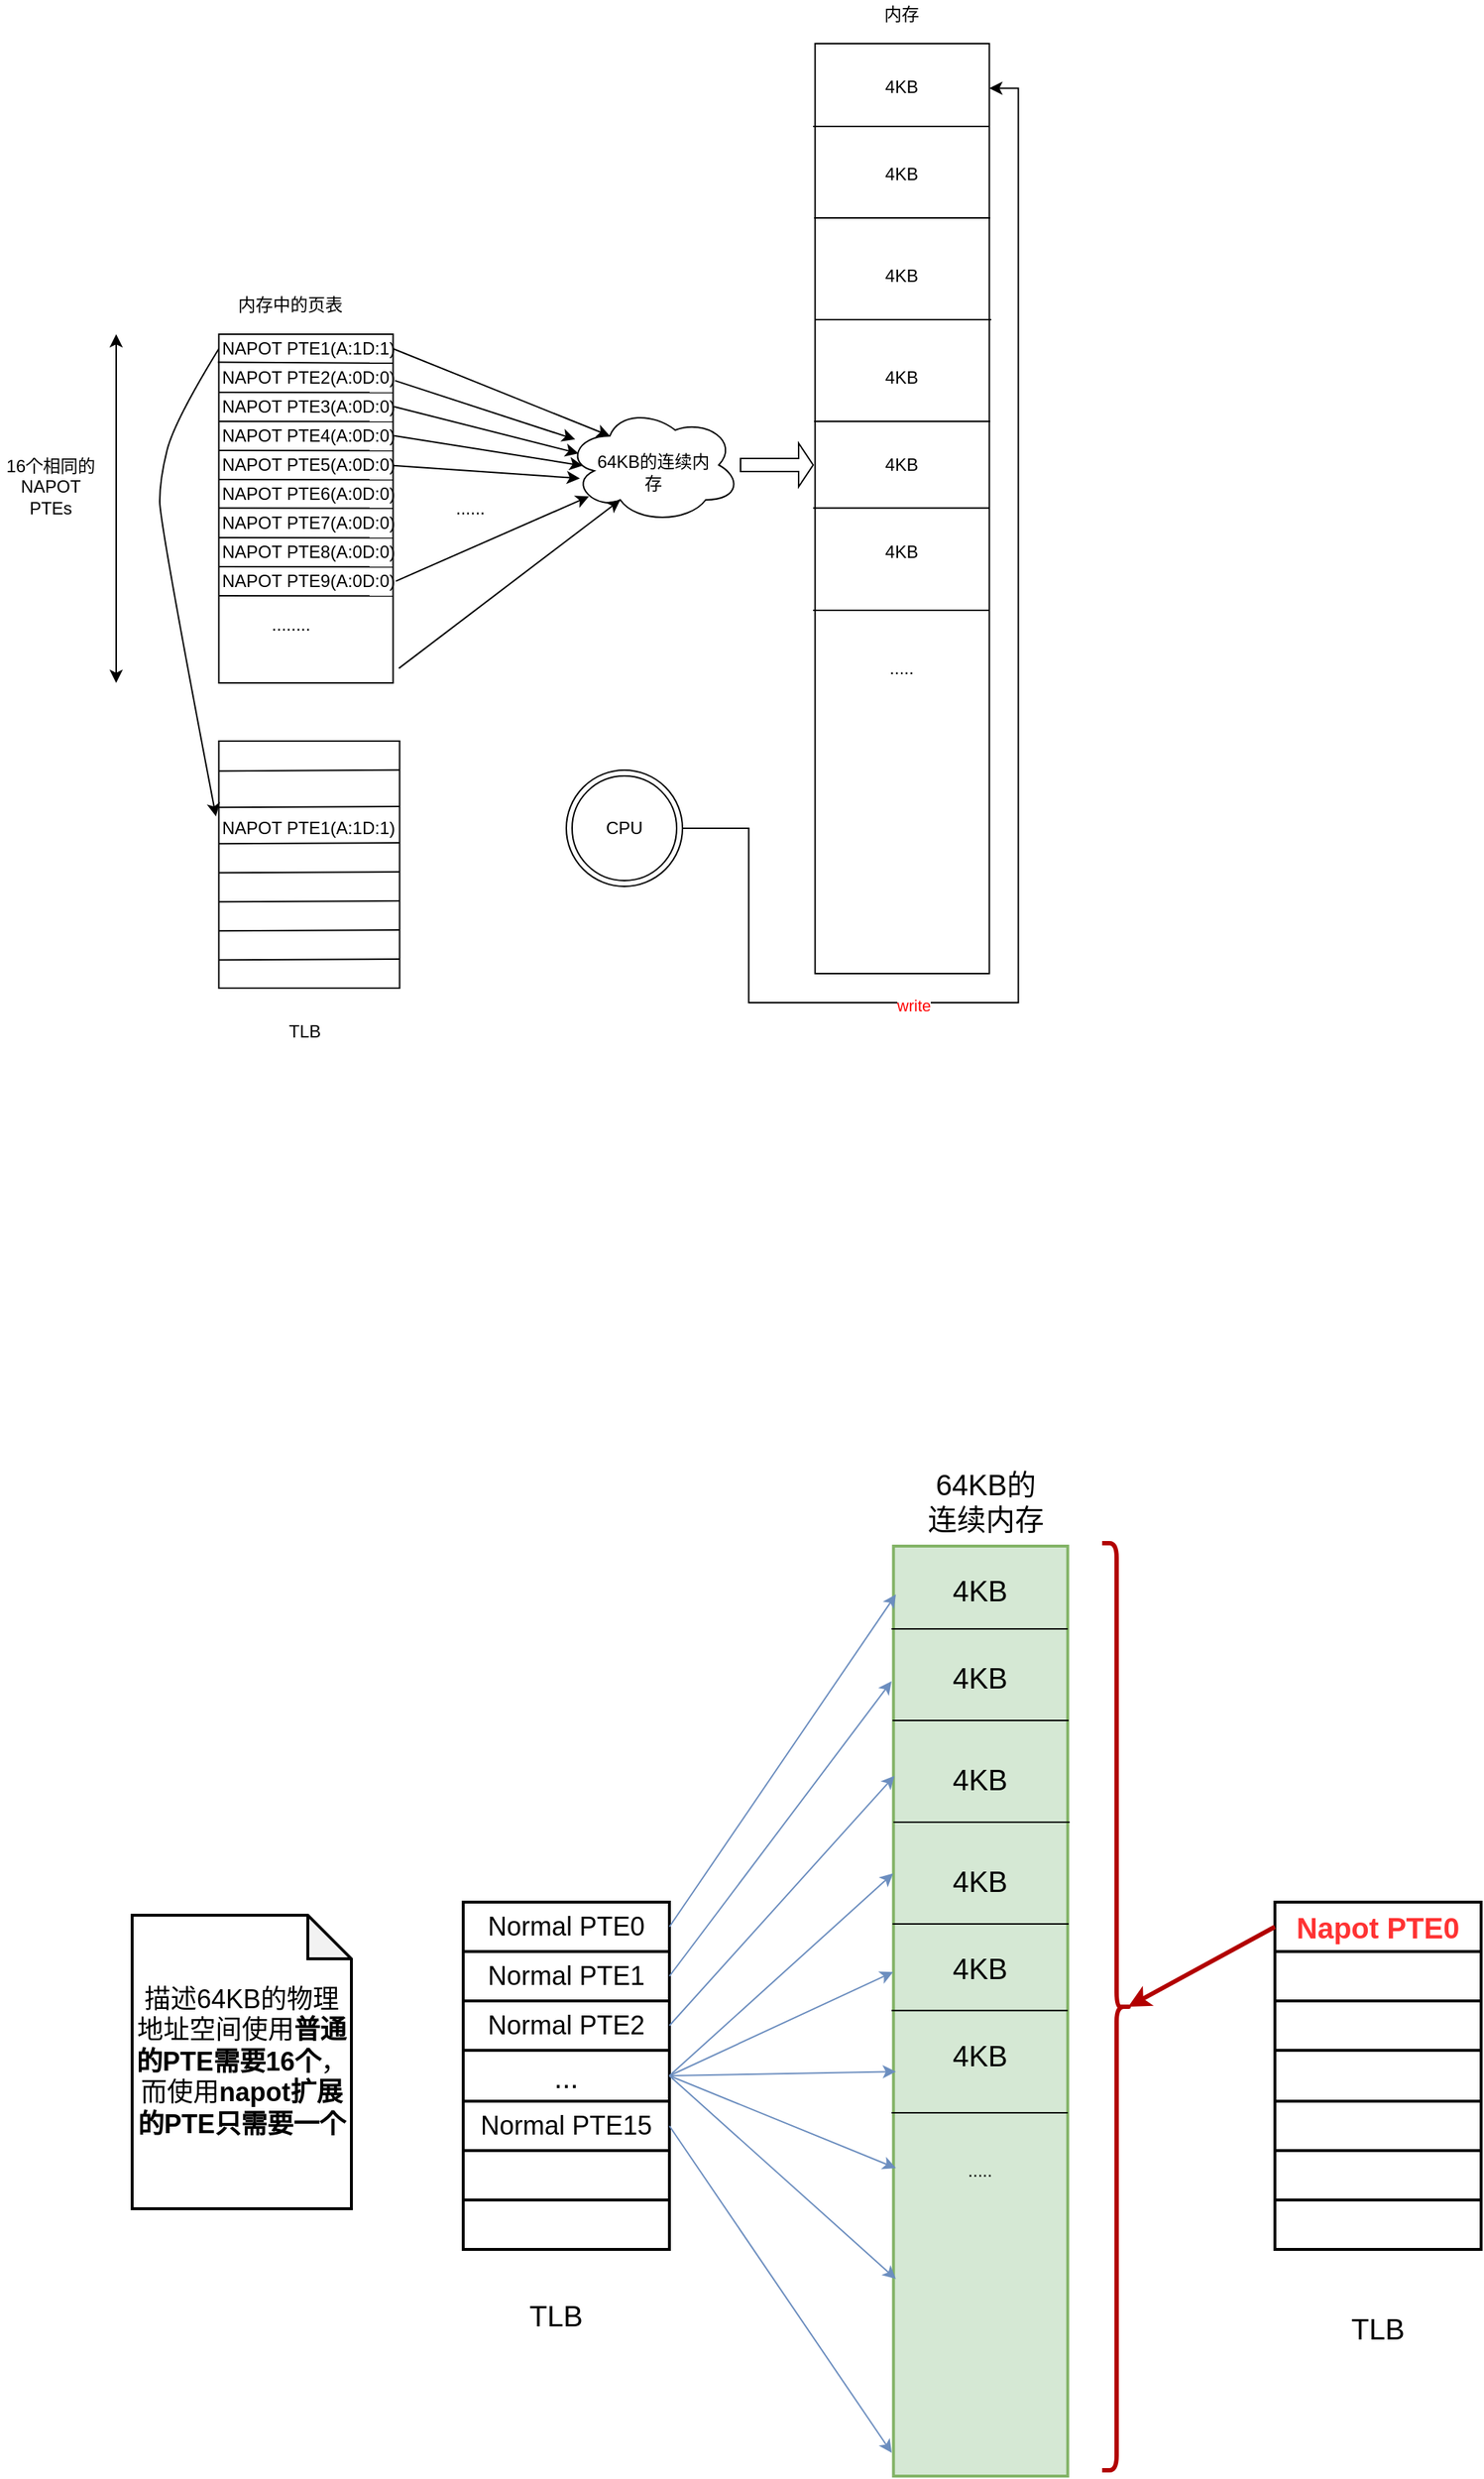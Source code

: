 <mxfile version="14.7.8" type="github">
  <diagram id="uc5Inh4p8IArnTGNV41Y" name="Page-1">
    <mxGraphModel dx="1483" dy="836" grid="0" gridSize="10" guides="1" tooltips="1" connect="1" arrows="1" fold="1" page="1" pageScale="1" pageWidth="2339" pageHeight="3300" math="0" shadow="0">
      <root>
        <mxCell id="0" />
        <mxCell id="1" parent="0" />
        <mxCell id="o9eBtAJIPWO3o0ZU7rO9-1" value="" style="rounded=0;whiteSpace=wrap;html=1;" parent="1" vertex="1">
          <mxGeometry x="200.72" y="260" width="120" height="240" as="geometry" />
        </mxCell>
        <mxCell id="o9eBtAJIPWO3o0ZU7rO9-2" value="" style="rounded=0;whiteSpace=wrap;html=1;" parent="1" vertex="1">
          <mxGeometry x="611.32" y="60" width="120" height="640" as="geometry" />
        </mxCell>
        <mxCell id="o9eBtAJIPWO3o0ZU7rO9-3" value="" style="endArrow=none;html=1;exitX=-0.006;exitY=0.08;exitDx=0;exitDy=0;exitPerimeter=0;entryX=1;entryY=0.083;entryDx=0;entryDy=0;entryPerimeter=0;" parent="1" source="o9eBtAJIPWO3o0ZU7rO9-1" target="o9eBtAJIPWO3o0ZU7rO9-1" edge="1">
          <mxGeometry width="50" height="50" relative="1" as="geometry">
            <mxPoint x="220.72" y="450" as="sourcePoint" />
            <mxPoint x="300.72" y="278" as="targetPoint" />
            <Array as="points" />
          </mxGeometry>
        </mxCell>
        <mxCell id="o9eBtAJIPWO3o0ZU7rO9-4" value="" style="endArrow=none;html=1;exitX=0;exitY=0.105;exitDx=0;exitDy=0;exitPerimeter=0;entryX=1;entryY=0.106;entryDx=0;entryDy=0;entryPerimeter=0;" parent="1" edge="1">
          <mxGeometry width="50" height="50" relative="1" as="geometry">
            <mxPoint x="200.72" y="300" as="sourcePoint" />
            <mxPoint x="320.72" y="300.17" as="targetPoint" />
          </mxGeometry>
        </mxCell>
        <mxCell id="o9eBtAJIPWO3o0ZU7rO9-5" value="" style="endArrow=none;html=1;exitX=0;exitY=0.105;exitDx=0;exitDy=0;exitPerimeter=0;entryX=1;entryY=0.106;entryDx=0;entryDy=0;entryPerimeter=0;" parent="1" edge="1">
          <mxGeometry width="50" height="50" relative="1" as="geometry">
            <mxPoint x="200.72" y="320" as="sourcePoint" />
            <mxPoint x="320.72" y="320.17" as="targetPoint" />
          </mxGeometry>
        </mxCell>
        <mxCell id="o9eBtAJIPWO3o0ZU7rO9-6" value="" style="endArrow=none;html=1;exitX=0;exitY=0.105;exitDx=0;exitDy=0;exitPerimeter=0;entryX=1;entryY=0.106;entryDx=0;entryDy=0;entryPerimeter=0;" parent="1" edge="1">
          <mxGeometry width="50" height="50" relative="1" as="geometry">
            <mxPoint x="200.72" y="340" as="sourcePoint" />
            <mxPoint x="320.72" y="340.17" as="targetPoint" />
          </mxGeometry>
        </mxCell>
        <mxCell id="o9eBtAJIPWO3o0ZU7rO9-7" value="" style="endArrow=none;html=1;exitX=0;exitY=0.105;exitDx=0;exitDy=0;exitPerimeter=0;entryX=1;entryY=0.106;entryDx=0;entryDy=0;entryPerimeter=0;" parent="1" edge="1">
          <mxGeometry width="50" height="50" relative="1" as="geometry">
            <mxPoint x="200.72" y="360" as="sourcePoint" />
            <mxPoint x="320.72" y="360.17" as="targetPoint" />
          </mxGeometry>
        </mxCell>
        <mxCell id="o9eBtAJIPWO3o0ZU7rO9-8" value="" style="endArrow=none;html=1;exitX=0;exitY=0.105;exitDx=0;exitDy=0;exitPerimeter=0;entryX=1;entryY=0.106;entryDx=0;entryDy=0;entryPerimeter=0;" parent="1" edge="1">
          <mxGeometry width="50" height="50" relative="1" as="geometry">
            <mxPoint x="200.72" y="379.58" as="sourcePoint" />
            <mxPoint x="320.72" y="379.75" as="targetPoint" />
          </mxGeometry>
        </mxCell>
        <mxCell id="o9eBtAJIPWO3o0ZU7rO9-9" value="" style="endArrow=none;html=1;exitX=0;exitY=0.105;exitDx=0;exitDy=0;exitPerimeter=0;entryX=1;entryY=0.106;entryDx=0;entryDy=0;entryPerimeter=0;" parent="1" edge="1">
          <mxGeometry width="50" height="50" relative="1" as="geometry">
            <mxPoint x="200.72" y="400" as="sourcePoint" />
            <mxPoint x="320.72" y="400.17" as="targetPoint" />
          </mxGeometry>
        </mxCell>
        <mxCell id="o9eBtAJIPWO3o0ZU7rO9-10" value="" style="endArrow=none;html=1;exitX=0;exitY=0.105;exitDx=0;exitDy=0;exitPerimeter=0;entryX=1;entryY=0.106;entryDx=0;entryDy=0;entryPerimeter=0;" parent="1" edge="1">
          <mxGeometry width="50" height="50" relative="1" as="geometry">
            <mxPoint x="200.72" y="420" as="sourcePoint" />
            <mxPoint x="320.72" y="420.17" as="targetPoint" />
          </mxGeometry>
        </mxCell>
        <mxCell id="o9eBtAJIPWO3o0ZU7rO9-11" value="" style="endArrow=none;html=1;exitX=0;exitY=0.105;exitDx=0;exitDy=0;exitPerimeter=0;entryX=1;entryY=0.106;entryDx=0;entryDy=0;entryPerimeter=0;" parent="1" edge="1">
          <mxGeometry width="50" height="50" relative="1" as="geometry">
            <mxPoint x="200.72" y="440" as="sourcePoint" />
            <mxPoint x="320.72" y="440.17" as="targetPoint" />
          </mxGeometry>
        </mxCell>
        <mxCell id="o9eBtAJIPWO3o0ZU7rO9-13" value="" style="endArrow=none;html=1;entryX=1;entryY=0.089;entryDx=0;entryDy=0;entryPerimeter=0;exitX=-0.011;exitY=0.089;exitDx=0;exitDy=0;exitPerimeter=0;" parent="1" source="o9eBtAJIPWO3o0ZU7rO9-2" target="o9eBtAJIPWO3o0ZU7rO9-2" edge="1">
          <mxGeometry width="50" height="50" relative="1" as="geometry">
            <mxPoint x="631.32" y="150" as="sourcePoint" />
            <mxPoint x="681.32" y="100" as="targetPoint" />
          </mxGeometry>
        </mxCell>
        <mxCell id="o9eBtAJIPWO3o0ZU7rO9-14" value="" style="endArrow=none;html=1;entryX=1;entryY=0.089;entryDx=0;entryDy=0;entryPerimeter=0;exitX=-0.011;exitY=0.089;exitDx=0;exitDy=0;exitPerimeter=0;" parent="1" edge="1">
          <mxGeometry width="50" height="50" relative="1" as="geometry">
            <mxPoint x="610.66" y="180.0" as="sourcePoint" />
            <mxPoint x="731.98" y="180.0" as="targetPoint" />
          </mxGeometry>
        </mxCell>
        <mxCell id="o9eBtAJIPWO3o0ZU7rO9-15" value="" style="endArrow=none;html=1;entryX=1;entryY=0.089;entryDx=0;entryDy=0;entryPerimeter=0;exitX=-0.011;exitY=0.089;exitDx=0;exitDy=0;exitPerimeter=0;" parent="1" edge="1">
          <mxGeometry width="50" height="50" relative="1" as="geometry">
            <mxPoint x="611.32" y="250.0" as="sourcePoint" />
            <mxPoint x="732.64" y="250.0" as="targetPoint" />
          </mxGeometry>
        </mxCell>
        <mxCell id="o9eBtAJIPWO3o0ZU7rO9-16" value="" style="endArrow=none;html=1;entryX=1;entryY=0.089;entryDx=0;entryDy=0;entryPerimeter=0;exitX=-0.011;exitY=0.089;exitDx=0;exitDy=0;exitPerimeter=0;" parent="1" edge="1">
          <mxGeometry width="50" height="50" relative="1" as="geometry">
            <mxPoint x="610.66" y="320.0" as="sourcePoint" />
            <mxPoint x="731.98" y="320.0" as="targetPoint" />
          </mxGeometry>
        </mxCell>
        <mxCell id="o9eBtAJIPWO3o0ZU7rO9-17" value="" style="endArrow=none;html=1;entryX=1;entryY=0.089;entryDx=0;entryDy=0;entryPerimeter=0;exitX=-0.011;exitY=0.089;exitDx=0;exitDy=0;exitPerimeter=0;" parent="1" edge="1">
          <mxGeometry width="50" height="50" relative="1" as="geometry">
            <mxPoint x="610.0" y="379.58" as="sourcePoint" />
            <mxPoint x="731.32" y="379.58" as="targetPoint" />
          </mxGeometry>
        </mxCell>
        <mxCell id="o9eBtAJIPWO3o0ZU7rO9-18" value="" style="endArrow=none;html=1;entryX=1;entryY=0.089;entryDx=0;entryDy=0;entryPerimeter=0;exitX=-0.011;exitY=0.089;exitDx=0;exitDy=0;exitPerimeter=0;" parent="1" edge="1">
          <mxGeometry width="50" height="50" relative="1" as="geometry">
            <mxPoint x="610.0" y="450.0" as="sourcePoint" />
            <mxPoint x="731.32" y="450.0" as="targetPoint" />
          </mxGeometry>
        </mxCell>
        <mxCell id="o9eBtAJIPWO3o0ZU7rO9-19" value="" style="endArrow=classic;html=1;entryX=0.25;entryY=0.25;entryDx=0;entryDy=0;entryPerimeter=0;" parent="1" target="o9eBtAJIPWO3o0ZU7rO9-80" edge="1">
          <mxGeometry width="50" height="50" relative="1" as="geometry">
            <mxPoint x="320.72" y="270" as="sourcePoint" />
            <mxPoint x="439" y="330" as="targetPoint" />
          </mxGeometry>
        </mxCell>
        <mxCell id="o9eBtAJIPWO3o0ZU7rO9-20" value="" style="endArrow=classic;html=1;exitX=1.011;exitY=0.133;exitDx=0;exitDy=0;exitPerimeter=0;" parent="1" source="o9eBtAJIPWO3o0ZU7rO9-1" target="o9eBtAJIPWO3o0ZU7rO9-80" edge="1">
          <mxGeometry width="50" height="50" relative="1" as="geometry">
            <mxPoint x="250.72" y="726.72" as="sourcePoint" />
            <mxPoint x="430" y="350" as="targetPoint" />
          </mxGeometry>
        </mxCell>
        <mxCell id="o9eBtAJIPWO3o0ZU7rO9-21" value="" style="endArrow=classic;html=1;exitX=1.006;exitY=0.208;exitDx=0;exitDy=0;exitPerimeter=0;entryX=0.07;entryY=0.4;entryDx=0;entryDy=0;entryPerimeter=0;" parent="1" source="o9eBtAJIPWO3o0ZU7rO9-1" target="o9eBtAJIPWO3o0ZU7rO9-80" edge="1">
          <mxGeometry width="50" height="50" relative="1" as="geometry">
            <mxPoint x="332.04" y="301.92" as="sourcePoint" />
            <mxPoint x="420" y="350" as="targetPoint" />
          </mxGeometry>
        </mxCell>
        <mxCell id="o9eBtAJIPWO3o0ZU7rO9-22" value="" style="endArrow=classic;html=1;exitX=1.006;exitY=0.208;exitDx=0;exitDy=0;exitPerimeter=0;entryX=0.094;entryY=0.506;entryDx=0;entryDy=0;entryPerimeter=0;" parent="1" target="o9eBtAJIPWO3o0ZU7rO9-80" edge="1">
          <mxGeometry width="50" height="50" relative="1" as="geometry">
            <mxPoint x="321.44" y="329.92" as="sourcePoint" />
            <mxPoint x="400" y="350" as="targetPoint" />
          </mxGeometry>
        </mxCell>
        <mxCell id="o9eBtAJIPWO3o0ZU7rO9-23" value="" style="endArrow=classic;html=1;exitX=1.006;exitY=0.208;exitDx=0;exitDy=0;exitPerimeter=0;entryX=0.078;entryY=0.615;entryDx=0;entryDy=0;entryPerimeter=0;" parent="1" target="o9eBtAJIPWO3o0ZU7rO9-80" edge="1">
          <mxGeometry width="50" height="50" relative="1" as="geometry">
            <mxPoint x="320.72" y="350.4" as="sourcePoint" />
            <mxPoint x="437.72" y="350" as="targetPoint" />
          </mxGeometry>
        </mxCell>
        <mxCell id="o9eBtAJIPWO3o0ZU7rO9-24" value="4KB" style="text;html=1;strokeColor=none;fillColor=none;align=center;verticalAlign=middle;whiteSpace=wrap;rounded=0;" parent="1" vertex="1">
          <mxGeometry x="651.32" y="80" width="40" height="20" as="geometry" />
        </mxCell>
        <mxCell id="o9eBtAJIPWO3o0ZU7rO9-26" value="4KB" style="text;html=1;strokeColor=none;fillColor=none;align=center;verticalAlign=middle;whiteSpace=wrap;rounded=0;" parent="1" vertex="1">
          <mxGeometry x="651.32" y="140" width="40" height="20" as="geometry" />
        </mxCell>
        <mxCell id="o9eBtAJIPWO3o0ZU7rO9-27" value="4KB" style="text;html=1;strokeColor=none;fillColor=none;align=center;verticalAlign=middle;whiteSpace=wrap;rounded=0;" parent="1" vertex="1">
          <mxGeometry x="651.32" y="210" width="40" height="20" as="geometry" />
        </mxCell>
        <mxCell id="o9eBtAJIPWO3o0ZU7rO9-28" value="4KB" style="text;html=1;strokeColor=none;fillColor=none;align=center;verticalAlign=middle;whiteSpace=wrap;rounded=0;" parent="1" vertex="1">
          <mxGeometry x="651.32" y="280" width="40" height="20" as="geometry" />
        </mxCell>
        <mxCell id="o9eBtAJIPWO3o0ZU7rO9-29" value="4KB" style="text;html=1;strokeColor=none;fillColor=none;align=center;verticalAlign=middle;whiteSpace=wrap;rounded=0;" parent="1" vertex="1">
          <mxGeometry x="651.32" y="340" width="40" height="20" as="geometry" />
        </mxCell>
        <mxCell id="o9eBtAJIPWO3o0ZU7rO9-30" value="4KB" style="text;html=1;strokeColor=none;fillColor=none;align=center;verticalAlign=middle;whiteSpace=wrap;rounded=0;" parent="1" vertex="1">
          <mxGeometry x="651.32" y="400" width="40" height="20" as="geometry" />
        </mxCell>
        <mxCell id="o9eBtAJIPWO3o0ZU7rO9-31" value="....." style="text;html=1;strokeColor=none;fillColor=none;align=center;verticalAlign=middle;whiteSpace=wrap;rounded=0;" parent="1" vertex="1">
          <mxGeometry x="651.32" y="480" width="40" height="20" as="geometry" />
        </mxCell>
        <mxCell id="o9eBtAJIPWO3o0ZU7rO9-32" value="NAPOT PTE1(A:1D:1)" style="text;html=1;strokeColor=none;fillColor=none;align=left;verticalAlign=middle;whiteSpace=wrap;rounded=0;" parent="1" vertex="1">
          <mxGeometry x="200.72" y="260" width="189.28" height="20" as="geometry" />
        </mxCell>
        <mxCell id="o9eBtAJIPWO3o0ZU7rO9-33" value="&lt;span&gt;NAPOT PTE2(A:0D:0)&lt;/span&gt;" style="text;html=1;strokeColor=none;fillColor=none;align=left;verticalAlign=middle;whiteSpace=wrap;rounded=0;" parent="1" vertex="1">
          <mxGeometry x="200.72" y="280" width="219.28" height="20" as="geometry" />
        </mxCell>
        <mxCell id="o9eBtAJIPWO3o0ZU7rO9-43" value="........" style="text;html=1;strokeColor=none;fillColor=none;align=center;verticalAlign=middle;whiteSpace=wrap;rounded=0;" parent="1" vertex="1">
          <mxGeometry x="200.72" y="450" width="99.28" height="20" as="geometry" />
        </mxCell>
        <mxCell id="o9eBtAJIPWO3o0ZU7rO9-45" value="" style="endArrow=classic;startArrow=classic;html=1;" parent="1" edge="1">
          <mxGeometry width="50" height="50" relative="1" as="geometry">
            <mxPoint x="130" y="500" as="sourcePoint" />
            <mxPoint x="130" y="260" as="targetPoint" />
          </mxGeometry>
        </mxCell>
        <mxCell id="o9eBtAJIPWO3o0ZU7rO9-46" value="16个相同的NAPOT PTEs" style="text;html=1;strokeColor=none;fillColor=none;align=center;verticalAlign=middle;whiteSpace=wrap;rounded=0;" parent="1" vertex="1">
          <mxGeometry x="50" y="330" width="70" height="70" as="geometry" />
        </mxCell>
        <mxCell id="o9eBtAJIPWO3o0ZU7rO9-47" value="" style="rounded=0;whiteSpace=wrap;html=1;" parent="1" vertex="1">
          <mxGeometry x="200.72" y="540" width="124.5" height="170" as="geometry" />
        </mxCell>
        <mxCell id="o9eBtAJIPWO3o0ZU7rO9-48" value="内存中的页表" style="text;html=1;strokeColor=none;fillColor=none;align=center;verticalAlign=middle;whiteSpace=wrap;rounded=0;" parent="1" vertex="1">
          <mxGeometry x="210.36" y="230" width="80" height="20" as="geometry" />
        </mxCell>
        <mxCell id="o9eBtAJIPWO3o0ZU7rO9-49" value="内存" style="text;html=1;strokeColor=none;fillColor=none;align=center;verticalAlign=middle;whiteSpace=wrap;rounded=0;" parent="1" vertex="1">
          <mxGeometry x="631.32" y="30" width="80" height="20" as="geometry" />
        </mxCell>
        <mxCell id="o9eBtAJIPWO3o0ZU7rO9-50" value="TLB" style="text;html=1;strokeColor=none;fillColor=none;align=center;verticalAlign=middle;whiteSpace=wrap;rounded=0;" parent="1" vertex="1">
          <mxGeometry x="220" y="730" width="80" height="20" as="geometry" />
        </mxCell>
        <mxCell id="o9eBtAJIPWO3o0ZU7rO9-51" value="" style="curved=1;endArrow=classic;html=1;entryX=-0.016;entryY=0.305;entryDx=0;entryDy=0;entryPerimeter=0;exitX=0;exitY=0.5;exitDx=0;exitDy=0;" parent="1" source="o9eBtAJIPWO3o0ZU7rO9-32" target="o9eBtAJIPWO3o0ZU7rO9-47" edge="1">
          <mxGeometry width="50" height="50" relative="1" as="geometry">
            <mxPoint x="160" y="290" as="sourcePoint" />
            <mxPoint x="400" y="420" as="targetPoint" />
            <Array as="points">
              <mxPoint x="170" y="320" />
              <mxPoint x="160" y="360" />
              <mxPoint x="160" y="390" />
            </Array>
          </mxGeometry>
        </mxCell>
        <mxCell id="o9eBtAJIPWO3o0ZU7rO9-54" value="" style="endArrow=none;html=1;exitX=0;exitY=0.121;exitDx=0;exitDy=0;exitPerimeter=0;entryX=1.001;entryY=0.117;entryDx=0;entryDy=0;entryPerimeter=0;" parent="1" source="o9eBtAJIPWO3o0ZU7rO9-47" target="o9eBtAJIPWO3o0ZU7rO9-47" edge="1">
          <mxGeometry width="50" height="50" relative="1" as="geometry">
            <mxPoint x="210" y="620" as="sourcePoint" />
            <mxPoint x="260" y="570" as="targetPoint" />
          </mxGeometry>
        </mxCell>
        <mxCell id="o9eBtAJIPWO3o0ZU7rO9-55" value="" style="endArrow=none;html=1;exitX=0;exitY=0.121;exitDx=0;exitDy=0;exitPerimeter=0;entryX=1.001;entryY=0.117;entryDx=0;entryDy=0;entryPerimeter=0;" parent="1" edge="1">
          <mxGeometry width="50" height="50" relative="1" as="geometry">
            <mxPoint x="200.72" y="585.68" as="sourcePoint" />
            <mxPoint x="325.345" y="585.0" as="targetPoint" />
          </mxGeometry>
        </mxCell>
        <mxCell id="o9eBtAJIPWO3o0ZU7rO9-56" value="" style="endArrow=none;html=1;exitX=0;exitY=0.121;exitDx=0;exitDy=0;exitPerimeter=0;entryX=1.001;entryY=0.117;entryDx=0;entryDy=0;entryPerimeter=0;" parent="1" edge="1">
          <mxGeometry width="50" height="50" relative="1" as="geometry">
            <mxPoint x="200.72" y="610.68" as="sourcePoint" />
            <mxPoint x="325.345" y="610.0" as="targetPoint" />
          </mxGeometry>
        </mxCell>
        <mxCell id="o9eBtAJIPWO3o0ZU7rO9-57" value="" style="endArrow=none;html=1;exitX=0;exitY=0.121;exitDx=0;exitDy=0;exitPerimeter=0;entryX=1.001;entryY=0.117;entryDx=0;entryDy=0;entryPerimeter=0;" parent="1" edge="1">
          <mxGeometry width="50" height="50" relative="1" as="geometry">
            <mxPoint x="200.72" y="630.68" as="sourcePoint" />
            <mxPoint x="325.345" y="630.0" as="targetPoint" />
          </mxGeometry>
        </mxCell>
        <mxCell id="o9eBtAJIPWO3o0ZU7rO9-58" value="" style="endArrow=none;html=1;exitX=0;exitY=0.121;exitDx=0;exitDy=0;exitPerimeter=0;entryX=1.001;entryY=0.117;entryDx=0;entryDy=0;entryPerimeter=0;" parent="1" edge="1">
          <mxGeometry width="50" height="50" relative="1" as="geometry">
            <mxPoint x="200.72" y="650.68" as="sourcePoint" />
            <mxPoint x="325.345" y="650.0" as="targetPoint" />
          </mxGeometry>
        </mxCell>
        <mxCell id="o9eBtAJIPWO3o0ZU7rO9-59" value="" style="endArrow=none;html=1;exitX=0;exitY=0.121;exitDx=0;exitDy=0;exitPerimeter=0;entryX=1.001;entryY=0.117;entryDx=0;entryDy=0;entryPerimeter=0;" parent="1" edge="1">
          <mxGeometry width="50" height="50" relative="1" as="geometry">
            <mxPoint x="200.72" y="670.68" as="sourcePoint" />
            <mxPoint x="325.345" y="670.0" as="targetPoint" />
          </mxGeometry>
        </mxCell>
        <mxCell id="o9eBtAJIPWO3o0ZU7rO9-60" value="" style="endArrow=none;html=1;exitX=0;exitY=0.121;exitDx=0;exitDy=0;exitPerimeter=0;entryX=1.001;entryY=0.117;entryDx=0;entryDy=0;entryPerimeter=0;" parent="1" edge="1">
          <mxGeometry width="50" height="50" relative="1" as="geometry">
            <mxPoint x="200.72" y="690.68" as="sourcePoint" />
            <mxPoint x="325.345" y="690.0" as="targetPoint" />
          </mxGeometry>
        </mxCell>
        <mxCell id="o9eBtAJIPWO3o0ZU7rO9-80" value="" style="ellipse;shape=cloud;whiteSpace=wrap;html=1;" parent="1" vertex="1">
          <mxGeometry x="440" y="310" width="120" height="80" as="geometry" />
        </mxCell>
        <mxCell id="o9eBtAJIPWO3o0ZU7rO9-63" value="64KB的连续内存" style="text;html=1;strokeColor=none;fillColor=none;align=center;verticalAlign=middle;whiteSpace=wrap;rounded=0;" parent="1" vertex="1">
          <mxGeometry x="455" y="340" width="90" height="30" as="geometry" />
        </mxCell>
        <mxCell id="o9eBtAJIPWO3o0ZU7rO9-81" value="" style="shape=singleArrow;whiteSpace=wrap;html=1;" parent="1" vertex="1">
          <mxGeometry x="560" y="335" width="50" height="30" as="geometry" />
        </mxCell>
        <mxCell id="o9eBtAJIPWO3o0ZU7rO9-82" value="" style="endArrow=classic;html=1;exitX=1.016;exitY=0.708;exitDx=0;exitDy=0;exitPerimeter=0;entryX=0.13;entryY=0.77;entryDx=0;entryDy=0;entryPerimeter=0;" parent="1" source="o9eBtAJIPWO3o0ZU7rO9-1" target="o9eBtAJIPWO3o0ZU7rO9-80" edge="1">
          <mxGeometry width="50" height="50" relative="1" as="geometry">
            <mxPoint x="330" y="500" as="sourcePoint" />
            <mxPoint x="380" y="450" as="targetPoint" />
          </mxGeometry>
        </mxCell>
        <mxCell id="o9eBtAJIPWO3o0ZU7rO9-83" value="" style="endArrow=classic;html=1;exitX=1.033;exitY=0.958;exitDx=0;exitDy=0;exitPerimeter=0;entryX=0.31;entryY=0.8;entryDx=0;entryDy=0;entryPerimeter=0;" parent="1" source="o9eBtAJIPWO3o0ZU7rO9-1" target="o9eBtAJIPWO3o0ZU7rO9-80" edge="1">
          <mxGeometry width="50" height="50" relative="1" as="geometry">
            <mxPoint x="370" y="510" as="sourcePoint" />
            <mxPoint x="420" y="460" as="targetPoint" />
          </mxGeometry>
        </mxCell>
        <mxCell id="o9eBtAJIPWO3o0ZU7rO9-84" value="......" style="text;html=1;strokeColor=none;fillColor=none;align=center;verticalAlign=middle;whiteSpace=wrap;rounded=0;" parent="1" vertex="1">
          <mxGeometry x="334" y="370" width="80" height="20" as="geometry" />
        </mxCell>
        <mxCell id="o9eBtAJIPWO3o0ZU7rO9-85" value="NAPOT PTE3(A:0D:0)" style="text;html=1;strokeColor=none;fillColor=none;align=left;verticalAlign=middle;whiteSpace=wrap;rounded=0;" parent="1" vertex="1">
          <mxGeometry x="200.72" y="300" width="219.28" height="20" as="geometry" />
        </mxCell>
        <mxCell id="o9eBtAJIPWO3o0ZU7rO9-86" value="NAPOT PTE4(A:0D:0)" style="text;html=1;strokeColor=none;fillColor=none;align=left;verticalAlign=middle;whiteSpace=wrap;rounded=0;" parent="1" vertex="1">
          <mxGeometry x="200.72" y="320" width="219.28" height="20" as="geometry" />
        </mxCell>
        <mxCell id="o9eBtAJIPWO3o0ZU7rO9-87" value="NAPOT PTE5(A:0D:0)" style="text;html=1;strokeColor=none;fillColor=none;align=left;verticalAlign=middle;whiteSpace=wrap;rounded=0;" parent="1" vertex="1">
          <mxGeometry x="200.72" y="340" width="219.28" height="20" as="geometry" />
        </mxCell>
        <mxCell id="o9eBtAJIPWO3o0ZU7rO9-88" value="NAPOT PTE6(A:0D:0)" style="text;html=1;strokeColor=none;fillColor=none;align=left;verticalAlign=middle;whiteSpace=wrap;rounded=0;" parent="1" vertex="1">
          <mxGeometry x="200.72" y="360" width="219.28" height="20" as="geometry" />
        </mxCell>
        <mxCell id="o9eBtAJIPWO3o0ZU7rO9-89" value="NAPOT PTE7(A:0D:0)" style="text;html=1;strokeColor=none;fillColor=none;align=left;verticalAlign=middle;whiteSpace=wrap;rounded=0;" parent="1" vertex="1">
          <mxGeometry x="200.72" y="380" width="219.28" height="20" as="geometry" />
        </mxCell>
        <mxCell id="o9eBtAJIPWO3o0ZU7rO9-90" value="NAPOT PTE8(A:0D:0)" style="text;html=1;strokeColor=none;fillColor=none;align=left;verticalAlign=middle;whiteSpace=wrap;rounded=0;" parent="1" vertex="1">
          <mxGeometry x="200.72" y="400" width="219.28" height="20" as="geometry" />
        </mxCell>
        <mxCell id="o9eBtAJIPWO3o0ZU7rO9-91" value="NAPOT PTE9(A:0D:0)" style="text;html=1;strokeColor=none;fillColor=none;align=left;verticalAlign=middle;whiteSpace=wrap;rounded=0;" parent="1" vertex="1">
          <mxGeometry x="200.72" y="420" width="219.28" height="20" as="geometry" />
        </mxCell>
        <mxCell id="o9eBtAJIPWO3o0ZU7rO9-92" value="&lt;span&gt;NAPOT PTE1(A:1D:1)&lt;/span&gt;" style="text;html=1;strokeColor=none;fillColor=none;align=left;verticalAlign=middle;whiteSpace=wrap;rounded=0;" parent="1" vertex="1">
          <mxGeometry x="200.72" y="590" width="219.28" height="20" as="geometry" />
        </mxCell>
        <mxCell id="o9eBtAJIPWO3o0ZU7rO9-94" style="edgeStyle=orthogonalEdgeStyle;rounded=0;orthogonalLoop=1;jettySize=auto;html=1;exitX=1;exitY=0.5;exitDx=0;exitDy=0;entryX=1;entryY=0.048;entryDx=0;entryDy=0;entryPerimeter=0;" parent="1" source="o9eBtAJIPWO3o0ZU7rO9-93" target="o9eBtAJIPWO3o0ZU7rO9-2" edge="1">
          <mxGeometry relative="1" as="geometry" />
        </mxCell>
        <mxCell id="o9eBtAJIPWO3o0ZU7rO9-95" value="write" style="edgeLabel;html=1;align=center;verticalAlign=middle;resizable=0;points=[];fontColor=#FF0000;" parent="o9eBtAJIPWO3o0ZU7rO9-94" vertex="1" connectable="0">
          <mxGeometry x="-0.442" y="-2" relative="1" as="geometry">
            <mxPoint as="offset" />
          </mxGeometry>
        </mxCell>
        <mxCell id="o9eBtAJIPWO3o0ZU7rO9-93" value="CPU" style="ellipse;shape=doubleEllipse;whiteSpace=wrap;html=1;aspect=fixed;" parent="1" vertex="1">
          <mxGeometry x="440" y="560" width="80" height="80" as="geometry" />
        </mxCell>
        <mxCell id="tdwPlaa_u7U4kU1DZMBL-23" value="" style="rounded=0;whiteSpace=wrap;html=1;fillColor=#d5e8d4;strokeColor=#82b366;strokeWidth=2;" parent="1" vertex="1">
          <mxGeometry x="665.32" y="1094" width="120" height="640" as="geometry" />
        </mxCell>
        <mxCell id="tdwPlaa_u7U4kU1DZMBL-24" value="" style="endArrow=none;html=1;entryX=1;entryY=0.089;entryDx=0;entryDy=0;entryPerimeter=0;exitX=-0.011;exitY=0.089;exitDx=0;exitDy=0;exitPerimeter=0;" parent="1" source="tdwPlaa_u7U4kU1DZMBL-23" target="tdwPlaa_u7U4kU1DZMBL-23" edge="1">
          <mxGeometry width="50" height="50" relative="1" as="geometry">
            <mxPoint x="685.32" y="1184" as="sourcePoint" />
            <mxPoint x="735.32" y="1134" as="targetPoint" />
          </mxGeometry>
        </mxCell>
        <mxCell id="tdwPlaa_u7U4kU1DZMBL-25" value="" style="endArrow=none;html=1;entryX=1;entryY=0.089;entryDx=0;entryDy=0;entryPerimeter=0;exitX=-0.011;exitY=0.089;exitDx=0;exitDy=0;exitPerimeter=0;" parent="1" edge="1">
          <mxGeometry width="50" height="50" relative="1" as="geometry">
            <mxPoint x="664.66" y="1214" as="sourcePoint" />
            <mxPoint x="785.98" y="1214" as="targetPoint" />
          </mxGeometry>
        </mxCell>
        <mxCell id="tdwPlaa_u7U4kU1DZMBL-26" value="" style="endArrow=none;html=1;entryX=1;entryY=0.089;entryDx=0;entryDy=0;entryPerimeter=0;exitX=-0.011;exitY=0.089;exitDx=0;exitDy=0;exitPerimeter=0;" parent="1" edge="1">
          <mxGeometry width="50" height="50" relative="1" as="geometry">
            <mxPoint x="665.32" y="1284" as="sourcePoint" />
            <mxPoint x="786.64" y="1284" as="targetPoint" />
          </mxGeometry>
        </mxCell>
        <mxCell id="tdwPlaa_u7U4kU1DZMBL-27" value="" style="endArrow=none;html=1;entryX=1;entryY=0.089;entryDx=0;entryDy=0;entryPerimeter=0;exitX=-0.011;exitY=0.089;exitDx=0;exitDy=0;exitPerimeter=0;" parent="1" edge="1">
          <mxGeometry width="50" height="50" relative="1" as="geometry">
            <mxPoint x="664.66" y="1354" as="sourcePoint" />
            <mxPoint x="785.98" y="1354" as="targetPoint" />
          </mxGeometry>
        </mxCell>
        <mxCell id="tdwPlaa_u7U4kU1DZMBL-28" value="" style="endArrow=none;html=1;entryX=1;entryY=0.089;entryDx=0;entryDy=0;entryPerimeter=0;exitX=-0.011;exitY=0.089;exitDx=0;exitDy=0;exitPerimeter=0;" parent="1" edge="1">
          <mxGeometry width="50" height="50" relative="1" as="geometry">
            <mxPoint x="664.0" y="1413.58" as="sourcePoint" />
            <mxPoint x="785.32" y="1413.58" as="targetPoint" />
          </mxGeometry>
        </mxCell>
        <mxCell id="tdwPlaa_u7U4kU1DZMBL-29" value="" style="endArrow=none;html=1;entryX=1;entryY=0.089;entryDx=0;entryDy=0;entryPerimeter=0;exitX=-0.011;exitY=0.089;exitDx=0;exitDy=0;exitPerimeter=0;" parent="1" edge="1">
          <mxGeometry width="50" height="50" relative="1" as="geometry">
            <mxPoint x="664.0" y="1484" as="sourcePoint" />
            <mxPoint x="785.32" y="1484" as="targetPoint" />
          </mxGeometry>
        </mxCell>
        <mxCell id="tdwPlaa_u7U4kU1DZMBL-30" value="&lt;font style=&quot;font-size: 20px&quot;&gt;4KB&lt;/font&gt;" style="text;html=1;strokeColor=none;fillColor=none;align=center;verticalAlign=middle;whiteSpace=wrap;rounded=0;" parent="1" vertex="1">
          <mxGeometry x="705.32" y="1114" width="40" height="20" as="geometry" />
        </mxCell>
        <mxCell id="tdwPlaa_u7U4kU1DZMBL-31" value="&lt;font style=&quot;font-size: 20px&quot;&gt;4KB&lt;/font&gt;" style="text;html=1;strokeColor=none;fillColor=none;align=center;verticalAlign=middle;whiteSpace=wrap;rounded=0;" parent="1" vertex="1">
          <mxGeometry x="705.32" y="1174" width="40" height="20" as="geometry" />
        </mxCell>
        <mxCell id="tdwPlaa_u7U4kU1DZMBL-32" value="&lt;font style=&quot;font-size: 20px&quot;&gt;4KB&lt;/font&gt;" style="text;html=1;strokeColor=none;fillColor=none;align=center;verticalAlign=middle;whiteSpace=wrap;rounded=0;" parent="1" vertex="1">
          <mxGeometry x="705.32" y="1244" width="40" height="20" as="geometry" />
        </mxCell>
        <mxCell id="tdwPlaa_u7U4kU1DZMBL-33" value="&lt;font style=&quot;font-size: 20px&quot;&gt;4KB&lt;/font&gt;" style="text;html=1;strokeColor=none;fillColor=none;align=center;verticalAlign=middle;whiteSpace=wrap;rounded=0;" parent="1" vertex="1">
          <mxGeometry x="705.32" y="1314" width="40" height="20" as="geometry" />
        </mxCell>
        <mxCell id="tdwPlaa_u7U4kU1DZMBL-34" value="&lt;font style=&quot;font-size: 20px&quot;&gt;4KB&lt;/font&gt;" style="text;html=1;strokeColor=none;fillColor=none;align=center;verticalAlign=middle;whiteSpace=wrap;rounded=0;" parent="1" vertex="1">
          <mxGeometry x="705.32" y="1374" width="40" height="20" as="geometry" />
        </mxCell>
        <mxCell id="tdwPlaa_u7U4kU1DZMBL-35" value="&lt;font style=&quot;font-size: 20px&quot;&gt;4KB&lt;/font&gt;" style="text;html=1;strokeColor=none;fillColor=none;align=center;verticalAlign=middle;whiteSpace=wrap;rounded=0;" parent="1" vertex="1">
          <mxGeometry x="705.32" y="1434" width="40" height="20" as="geometry" />
        </mxCell>
        <mxCell id="tdwPlaa_u7U4kU1DZMBL-36" value="....." style="text;html=1;strokeColor=none;fillColor=none;align=center;verticalAlign=middle;whiteSpace=wrap;rounded=0;" parent="1" vertex="1">
          <mxGeometry x="705.32" y="1514" width="40" height="20" as="geometry" />
        </mxCell>
        <mxCell id="tdwPlaa_u7U4kU1DZMBL-38" value="&lt;span style=&quot;font-size: 20px&quot;&gt;64KB的连续内存&lt;/span&gt;" style="text;html=1;strokeColor=none;fillColor=none;align=center;verticalAlign=middle;whiteSpace=wrap;rounded=0;" parent="1" vertex="1">
          <mxGeometry x="684.0" y="1048" width="90" height="30" as="geometry" />
        </mxCell>
        <mxCell id="tdwPlaa_u7U4kU1DZMBL-68" value="" style="shape=table;startSize=0;container=1;collapsible=0;childLayout=tableLayout;strokeWidth=2;" parent="1" vertex="1">
          <mxGeometry x="369" y="1339" width="142" height="239" as="geometry" />
        </mxCell>
        <mxCell id="tdwPlaa_u7U4kU1DZMBL-81" style="shape=partialRectangle;collapsible=0;dropTarget=0;pointerEvents=0;fillColor=none;top=0;left=0;bottom=0;right=0;points=[[0,0.5],[1,0.5]];portConstraint=eastwest;" parent="tdwPlaa_u7U4kU1DZMBL-68" vertex="1">
          <mxGeometry width="142" height="34" as="geometry" />
        </mxCell>
        <mxCell id="tdwPlaa_u7U4kU1DZMBL-82" value="&lt;font style=&quot;font-size: 18px&quot;&gt;Normal PTE0&lt;/font&gt;" style="shape=partialRectangle;html=1;whiteSpace=wrap;connectable=0;overflow=hidden;fillColor=none;top=0;left=0;bottom=0;right=0;" parent="tdwPlaa_u7U4kU1DZMBL-81" vertex="1">
          <mxGeometry width="142" height="34" as="geometry" />
        </mxCell>
        <mxCell id="tdwPlaa_u7U4kU1DZMBL-79" style="shape=partialRectangle;collapsible=0;dropTarget=0;pointerEvents=0;fillColor=none;top=0;left=0;bottom=0;right=0;points=[[0,0.5],[1,0.5]];portConstraint=eastwest;" parent="tdwPlaa_u7U4kU1DZMBL-68" vertex="1">
          <mxGeometry y="34" width="142" height="34" as="geometry" />
        </mxCell>
        <mxCell id="tdwPlaa_u7U4kU1DZMBL-80" value="&lt;span style=&quot;font-size: 18px&quot;&gt;Normal PTE1&lt;/span&gt;" style="shape=partialRectangle;html=1;whiteSpace=wrap;connectable=0;overflow=hidden;fillColor=none;top=0;left=0;bottom=0;right=0;" parent="tdwPlaa_u7U4kU1DZMBL-79" vertex="1">
          <mxGeometry width="142" height="34" as="geometry" />
        </mxCell>
        <mxCell id="tdwPlaa_u7U4kU1DZMBL-77" style="shape=partialRectangle;collapsible=0;dropTarget=0;pointerEvents=0;fillColor=none;top=0;left=0;bottom=0;right=0;points=[[0,0.5],[1,0.5]];portConstraint=eastwest;" parent="tdwPlaa_u7U4kU1DZMBL-68" vertex="1">
          <mxGeometry y="68" width="142" height="34" as="geometry" />
        </mxCell>
        <mxCell id="tdwPlaa_u7U4kU1DZMBL-78" value="&lt;span style=&quot;font-size: 18px&quot;&gt;Normal PTE2&lt;/span&gt;" style="shape=partialRectangle;html=1;whiteSpace=wrap;connectable=0;overflow=hidden;fillColor=none;top=0;left=0;bottom=0;right=0;" parent="tdwPlaa_u7U4kU1DZMBL-77" vertex="1">
          <mxGeometry width="142" height="34" as="geometry" />
        </mxCell>
        <mxCell id="tdwPlaa_u7U4kU1DZMBL-69" value="" style="shape=partialRectangle;collapsible=0;dropTarget=0;pointerEvents=0;fillColor=none;top=0;left=0;bottom=0;right=0;points=[[0,0.5],[1,0.5]];portConstraint=eastwest;" parent="tdwPlaa_u7U4kU1DZMBL-68" vertex="1">
          <mxGeometry y="102" width="142" height="35" as="geometry" />
        </mxCell>
        <mxCell id="tdwPlaa_u7U4kU1DZMBL-70" value="&lt;font style=&quot;font-size: 20px&quot;&gt;...&lt;/font&gt;" style="shape=partialRectangle;html=1;whiteSpace=wrap;connectable=0;overflow=hidden;fillColor=none;top=0;left=0;bottom=0;right=0;" parent="tdwPlaa_u7U4kU1DZMBL-69" vertex="1">
          <mxGeometry width="142" height="35" as="geometry" />
        </mxCell>
        <mxCell id="tdwPlaa_u7U4kU1DZMBL-71" value="" style="shape=partialRectangle;collapsible=0;dropTarget=0;pointerEvents=0;fillColor=none;top=0;left=0;bottom=0;right=0;points=[[0,0.5],[1,0.5]];portConstraint=eastwest;" parent="tdwPlaa_u7U4kU1DZMBL-68" vertex="1">
          <mxGeometry y="137" width="142" height="34" as="geometry" />
        </mxCell>
        <mxCell id="tdwPlaa_u7U4kU1DZMBL-72" value="&lt;span style=&quot;font-size: 18px&quot;&gt;Normal PTE15&lt;/span&gt;" style="shape=partialRectangle;html=1;whiteSpace=wrap;connectable=0;overflow=hidden;fillColor=none;top=0;left=0;bottom=0;right=0;" parent="tdwPlaa_u7U4kU1DZMBL-71" vertex="1">
          <mxGeometry width="142" height="34" as="geometry" />
        </mxCell>
        <mxCell id="tdwPlaa_u7U4kU1DZMBL-73" value="" style="shape=partialRectangle;collapsible=0;dropTarget=0;pointerEvents=0;fillColor=none;top=0;left=0;bottom=0;right=0;points=[[0,0.5],[1,0.5]];portConstraint=eastwest;" parent="tdwPlaa_u7U4kU1DZMBL-68" vertex="1">
          <mxGeometry y="171" width="142" height="34" as="geometry" />
        </mxCell>
        <mxCell id="tdwPlaa_u7U4kU1DZMBL-74" value="" style="shape=partialRectangle;html=1;whiteSpace=wrap;connectable=0;overflow=hidden;fillColor=none;top=0;left=0;bottom=0;right=0;" parent="tdwPlaa_u7U4kU1DZMBL-73" vertex="1">
          <mxGeometry width="142" height="34" as="geometry" />
        </mxCell>
        <mxCell id="tdwPlaa_u7U4kU1DZMBL-75" value="" style="shape=partialRectangle;collapsible=0;dropTarget=0;pointerEvents=0;fillColor=none;top=0;left=0;bottom=0;right=0;points=[[0,0.5],[1,0.5]];portConstraint=eastwest;" parent="tdwPlaa_u7U4kU1DZMBL-68" vertex="1">
          <mxGeometry y="205" width="142" height="34" as="geometry" />
        </mxCell>
        <mxCell id="tdwPlaa_u7U4kU1DZMBL-76" value="" style="shape=partialRectangle;html=1;whiteSpace=wrap;connectable=0;overflow=hidden;fillColor=none;top=0;left=0;bottom=0;right=0;" parent="tdwPlaa_u7U4kU1DZMBL-75" vertex="1">
          <mxGeometry width="142" height="34" as="geometry" />
        </mxCell>
        <mxCell id="tdwPlaa_u7U4kU1DZMBL-83" value="&lt;font style=&quot;font-size: 20px&quot;&gt;TLB&lt;/font&gt;" style="text;html=1;strokeColor=none;fillColor=none;align=center;verticalAlign=middle;whiteSpace=wrap;rounded=0;" parent="1" vertex="1">
          <mxGeometry x="398" y="1588" width="70" height="70" as="geometry" />
        </mxCell>
        <mxCell id="tdwPlaa_u7U4kU1DZMBL-84" value="" style="shape=curlyBracket;whiteSpace=wrap;html=1;rounded=1;fillColor=#e51400;strokeColor=#B20000;strokeWidth=3;rotation=-180;fontColor=#ffffff;" parent="1" vertex="1">
          <mxGeometry x="809" y="1092" width="20" height="638" as="geometry" />
        </mxCell>
        <mxCell id="tdwPlaa_u7U4kU1DZMBL-87" value="" style="endArrow=classic;html=1;exitX=1;exitY=0.5;exitDx=0;exitDy=0;entryX=0.014;entryY=0.052;entryDx=0;entryDy=0;entryPerimeter=0;fillColor=#dae8fc;strokeColor=#6c8ebf;" parent="1" source="tdwPlaa_u7U4kU1DZMBL-81" target="tdwPlaa_u7U4kU1DZMBL-23" edge="1">
          <mxGeometry width="50" height="50" relative="1" as="geometry">
            <mxPoint x="468" y="1364" as="sourcePoint" />
            <mxPoint x="670.0" y="1224" as="targetPoint" />
          </mxGeometry>
        </mxCell>
        <mxCell id="tdwPlaa_u7U4kU1DZMBL-88" value="" style="endArrow=classic;html=1;exitX=1;exitY=0.5;exitDx=0;exitDy=0;fillColor=#dae8fc;strokeColor=#6c8ebf;" parent="1" source="tdwPlaa_u7U4kU1DZMBL-79" edge="1">
          <mxGeometry width="50" height="50" relative="1" as="geometry">
            <mxPoint x="455" y="1379.72" as="sourcePoint" />
            <mxPoint x="664" y="1187" as="targetPoint" />
          </mxGeometry>
        </mxCell>
        <mxCell id="tdwPlaa_u7U4kU1DZMBL-89" value="" style="endArrow=classic;html=1;exitX=1;exitY=0.5;exitDx=0;exitDy=0;entryX=0.006;entryY=0.247;entryDx=0;entryDy=0;entryPerimeter=0;fillColor=#dae8fc;strokeColor=#6c8ebf;" parent="1" source="tdwPlaa_u7U4kU1DZMBL-77" target="tdwPlaa_u7U4kU1DZMBL-23" edge="1">
          <mxGeometry width="50" height="50" relative="1" as="geometry">
            <mxPoint x="446" y="1368" as="sourcePoint" />
            <mxPoint x="687.0" y="1147.28" as="targetPoint" />
          </mxGeometry>
        </mxCell>
        <mxCell id="tdwPlaa_u7U4kU1DZMBL-90" value="" style="endArrow=classic;html=1;exitX=1;exitY=0.5;exitDx=0;exitDy=0;entryX=-0.01;entryY=0.975;entryDx=0;entryDy=0;entryPerimeter=0;fillColor=#dae8fc;strokeColor=#6c8ebf;" parent="1" source="tdwPlaa_u7U4kU1DZMBL-71" target="tdwPlaa_u7U4kU1DZMBL-23" edge="1">
          <mxGeometry width="50" height="50" relative="1" as="geometry">
            <mxPoint x="444.32" y="1462.72" as="sourcePoint" />
            <mxPoint x="685.32" y="1242.0" as="targetPoint" />
          </mxGeometry>
        </mxCell>
        <mxCell id="tdwPlaa_u7U4kU1DZMBL-91" value="" style="endArrow=classic;html=1;exitX=1;exitY=0.5;exitDx=0;exitDy=0;entryX=-0.002;entryY=0.352;entryDx=0;entryDy=0;entryPerimeter=0;fillColor=#dae8fc;strokeColor=#6c8ebf;" parent="1" source="tdwPlaa_u7U4kU1DZMBL-69" target="tdwPlaa_u7U4kU1DZMBL-23" edge="1">
          <mxGeometry width="50" height="50" relative="1" as="geometry">
            <mxPoint x="435" y="1437.92" as="sourcePoint" />
            <mxPoint x="675.04" y="1274" as="targetPoint" />
          </mxGeometry>
        </mxCell>
        <mxCell id="tdwPlaa_u7U4kU1DZMBL-92" value="" style="endArrow=classic;html=1;exitX=1;exitY=0.5;exitDx=0;exitDy=0;entryX=-0.002;entryY=0.458;entryDx=0;entryDy=0;entryPerimeter=0;fillColor=#dae8fc;strokeColor=#6c8ebf;" parent="1" source="tdwPlaa_u7U4kU1DZMBL-69" target="tdwPlaa_u7U4kU1DZMBL-23" edge="1">
          <mxGeometry width="50" height="50" relative="1" as="geometry">
            <mxPoint x="446" y="1436" as="sourcePoint" />
            <mxPoint x="686.04" y="1272.08" as="targetPoint" />
          </mxGeometry>
        </mxCell>
        <mxCell id="tdwPlaa_u7U4kU1DZMBL-93" value="" style="endArrow=classic;html=1;exitX=1;exitY=0.5;exitDx=0;exitDy=0;entryX=0.014;entryY=0.565;entryDx=0;entryDy=0;entryPerimeter=0;fillColor=#dae8fc;strokeColor=#6c8ebf;" parent="1" source="tdwPlaa_u7U4kU1DZMBL-69" target="tdwPlaa_u7U4kU1DZMBL-23" edge="1">
          <mxGeometry width="50" height="50" relative="1" as="geometry">
            <mxPoint x="434" y="1470.38" as="sourcePoint" />
            <mxPoint x="673.08" y="1407.0" as="targetPoint" />
          </mxGeometry>
        </mxCell>
        <mxCell id="tdwPlaa_u7U4kU1DZMBL-94" value="" style="endArrow=classic;html=1;exitX=1;exitY=0.5;exitDx=0;exitDy=0;fillColor=#dae8fc;strokeColor=#6c8ebf;" parent="1" source="tdwPlaa_u7U4kU1DZMBL-69" edge="1">
          <mxGeometry width="50" height="50" relative="1" as="geometry">
            <mxPoint x="436" y="1460.5" as="sourcePoint" />
            <mxPoint x="667" y="1522" as="targetPoint" />
          </mxGeometry>
        </mxCell>
        <mxCell id="tdwPlaa_u7U4kU1DZMBL-95" value="" style="endArrow=classic;html=1;exitX=1;exitY=0.5;exitDx=0;exitDy=0;fillColor=#dae8fc;strokeColor=#6c8ebf;entryX=0.014;entryY=0.788;entryDx=0;entryDy=0;entryPerimeter=0;" parent="1" source="tdwPlaa_u7U4kU1DZMBL-69" target="tdwPlaa_u7U4kU1DZMBL-23" edge="1">
          <mxGeometry width="50" height="50" relative="1" as="geometry">
            <mxPoint x="436" y="1460.5" as="sourcePoint" />
            <mxPoint x="677" y="1532" as="targetPoint" />
          </mxGeometry>
        </mxCell>
        <mxCell id="ACoiKRnYB48DLz54mros-3" value="" style="shape=table;startSize=0;container=1;collapsible=0;childLayout=tableLayout;strokeWidth=2;" vertex="1" parent="1">
          <mxGeometry x="928" y="1339" width="142" height="239" as="geometry" />
        </mxCell>
        <mxCell id="ACoiKRnYB48DLz54mros-4" style="shape=partialRectangle;collapsible=0;dropTarget=0;pointerEvents=0;fillColor=none;top=0;left=0;bottom=0;right=0;points=[[0,0.5],[1,0.5]];portConstraint=eastwest;" vertex="1" parent="ACoiKRnYB48DLz54mros-3">
          <mxGeometry width="142" height="34" as="geometry" />
        </mxCell>
        <mxCell id="ACoiKRnYB48DLz54mros-5" value="&lt;b style=&quot;color: rgb(255 , 51 , 51) ; font-size: 20px&quot;&gt;Napot PTE0&lt;/b&gt;" style="shape=partialRectangle;html=1;whiteSpace=wrap;connectable=0;overflow=hidden;fillColor=none;top=0;left=0;bottom=0;right=0;" vertex="1" parent="ACoiKRnYB48DLz54mros-4">
          <mxGeometry width="142" height="34" as="geometry" />
        </mxCell>
        <mxCell id="ACoiKRnYB48DLz54mros-6" style="shape=partialRectangle;collapsible=0;dropTarget=0;pointerEvents=0;fillColor=none;top=0;left=0;bottom=0;right=0;points=[[0,0.5],[1,0.5]];portConstraint=eastwest;" vertex="1" parent="ACoiKRnYB48DLz54mros-3">
          <mxGeometry y="34" width="142" height="34" as="geometry" />
        </mxCell>
        <mxCell id="ACoiKRnYB48DLz54mros-7" value="" style="shape=partialRectangle;html=1;whiteSpace=wrap;connectable=0;overflow=hidden;fillColor=none;top=0;left=0;bottom=0;right=0;" vertex="1" parent="ACoiKRnYB48DLz54mros-6">
          <mxGeometry width="142" height="34" as="geometry" />
        </mxCell>
        <mxCell id="ACoiKRnYB48DLz54mros-8" style="shape=partialRectangle;collapsible=0;dropTarget=0;pointerEvents=0;fillColor=none;top=0;left=0;bottom=0;right=0;points=[[0,0.5],[1,0.5]];portConstraint=eastwest;" vertex="1" parent="ACoiKRnYB48DLz54mros-3">
          <mxGeometry y="68" width="142" height="34" as="geometry" />
        </mxCell>
        <mxCell id="ACoiKRnYB48DLz54mros-9" value="" style="shape=partialRectangle;html=1;whiteSpace=wrap;connectable=0;overflow=hidden;fillColor=none;top=0;left=0;bottom=0;right=0;" vertex="1" parent="ACoiKRnYB48DLz54mros-8">
          <mxGeometry width="142" height="34" as="geometry" />
        </mxCell>
        <mxCell id="ACoiKRnYB48DLz54mros-10" value="" style="shape=partialRectangle;collapsible=0;dropTarget=0;pointerEvents=0;fillColor=none;top=0;left=0;bottom=0;right=0;points=[[0,0.5],[1,0.5]];portConstraint=eastwest;" vertex="1" parent="ACoiKRnYB48DLz54mros-3">
          <mxGeometry y="102" width="142" height="35" as="geometry" />
        </mxCell>
        <mxCell id="ACoiKRnYB48DLz54mros-11" value="" style="shape=partialRectangle;html=1;whiteSpace=wrap;connectable=0;overflow=hidden;fillColor=none;top=0;left=0;bottom=0;right=0;" vertex="1" parent="ACoiKRnYB48DLz54mros-10">
          <mxGeometry width="142" height="35" as="geometry" />
        </mxCell>
        <mxCell id="ACoiKRnYB48DLz54mros-12" value="" style="shape=partialRectangle;collapsible=0;dropTarget=0;pointerEvents=0;fillColor=none;top=0;left=0;bottom=0;right=0;points=[[0,0.5],[1,0.5]];portConstraint=eastwest;" vertex="1" parent="ACoiKRnYB48DLz54mros-3">
          <mxGeometry y="137" width="142" height="34" as="geometry" />
        </mxCell>
        <mxCell id="ACoiKRnYB48DLz54mros-13" value="" style="shape=partialRectangle;html=1;whiteSpace=wrap;connectable=0;overflow=hidden;fillColor=none;top=0;left=0;bottom=0;right=0;" vertex="1" parent="ACoiKRnYB48DLz54mros-12">
          <mxGeometry width="142" height="34" as="geometry" />
        </mxCell>
        <mxCell id="ACoiKRnYB48DLz54mros-14" value="" style="shape=partialRectangle;collapsible=0;dropTarget=0;pointerEvents=0;fillColor=none;top=0;left=0;bottom=0;right=0;points=[[0,0.5],[1,0.5]];portConstraint=eastwest;" vertex="1" parent="ACoiKRnYB48DLz54mros-3">
          <mxGeometry y="171" width="142" height="34" as="geometry" />
        </mxCell>
        <mxCell id="ACoiKRnYB48DLz54mros-15" value="" style="shape=partialRectangle;html=1;whiteSpace=wrap;connectable=0;overflow=hidden;fillColor=none;top=0;left=0;bottom=0;right=0;" vertex="1" parent="ACoiKRnYB48DLz54mros-14">
          <mxGeometry width="142" height="34" as="geometry" />
        </mxCell>
        <mxCell id="ACoiKRnYB48DLz54mros-16" value="" style="shape=partialRectangle;collapsible=0;dropTarget=0;pointerEvents=0;fillColor=none;top=0;left=0;bottom=0;right=0;points=[[0,0.5],[1,0.5]];portConstraint=eastwest;" vertex="1" parent="ACoiKRnYB48DLz54mros-3">
          <mxGeometry y="205" width="142" height="34" as="geometry" />
        </mxCell>
        <mxCell id="ACoiKRnYB48DLz54mros-17" value="" style="shape=partialRectangle;html=1;whiteSpace=wrap;connectable=0;overflow=hidden;fillColor=none;top=0;left=0;bottom=0;right=0;" vertex="1" parent="ACoiKRnYB48DLz54mros-16">
          <mxGeometry width="142" height="34" as="geometry" />
        </mxCell>
        <mxCell id="ACoiKRnYB48DLz54mros-19" value="" style="endArrow=classic;html=1;fillColor=#e51400;strokeColor=#B20000;entryX=0.1;entryY=0.5;entryDx=0;entryDy=0;entryPerimeter=0;exitX=0;exitY=0.5;exitDx=0;exitDy=0;strokeWidth=3;" edge="1" parent="1" source="ACoiKRnYB48DLz54mros-4" target="tdwPlaa_u7U4kU1DZMBL-84">
          <mxGeometry width="50" height="50" relative="1" as="geometry">
            <mxPoint x="894" y="1426" as="sourcePoint" />
            <mxPoint x="944" y="1376" as="targetPoint" />
          </mxGeometry>
        </mxCell>
        <mxCell id="ACoiKRnYB48DLz54mros-20" value="&lt;font style=&quot;font-size: 20px&quot;&gt;TLB&lt;/font&gt;" style="text;html=1;strokeColor=none;fillColor=none;align=center;verticalAlign=middle;whiteSpace=wrap;rounded=0;" vertex="1" parent="1">
          <mxGeometry x="964" y="1597" width="70" height="70" as="geometry" />
        </mxCell>
        <mxCell id="ACoiKRnYB48DLz54mros-22" value="&lt;font style=&quot;font-size: 18px&quot;&gt;描述64KB的物理地址空间使用&lt;b&gt;普通的PTE需要16个&lt;/b&gt;，而使用&lt;b&gt;napot扩展的PTE只需要一个&lt;/b&gt;&lt;/font&gt;" style="shape=note;whiteSpace=wrap;html=1;backgroundOutline=1;darkOpacity=0.05;strokeWidth=2;" vertex="1" parent="1">
          <mxGeometry x="141" y="1348" width="151" height="202" as="geometry" />
        </mxCell>
      </root>
    </mxGraphModel>
  </diagram>
</mxfile>
